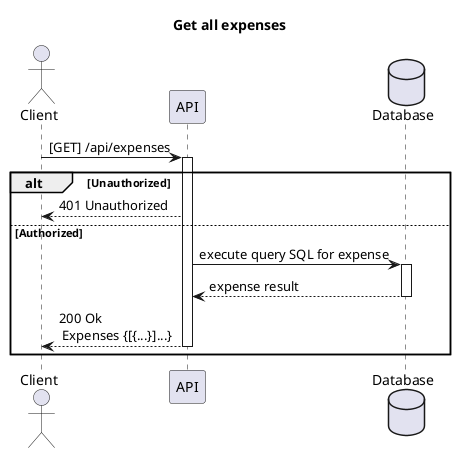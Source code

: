 @startuml

title: Get all expenses
actor Client
participant API
database Database 

Client -> API: [GET] /api/expenses
activate API
alt Unauthorized
API --> Client: 401 Unauthorized
else Authorized
API -> Database: execute query SQL for expense
activate Database
Database --> API: expense result
deactivate Database
API --> Client: 200 Ok \n Expenses {[{...}]...}
deactivate API
end

@enduml